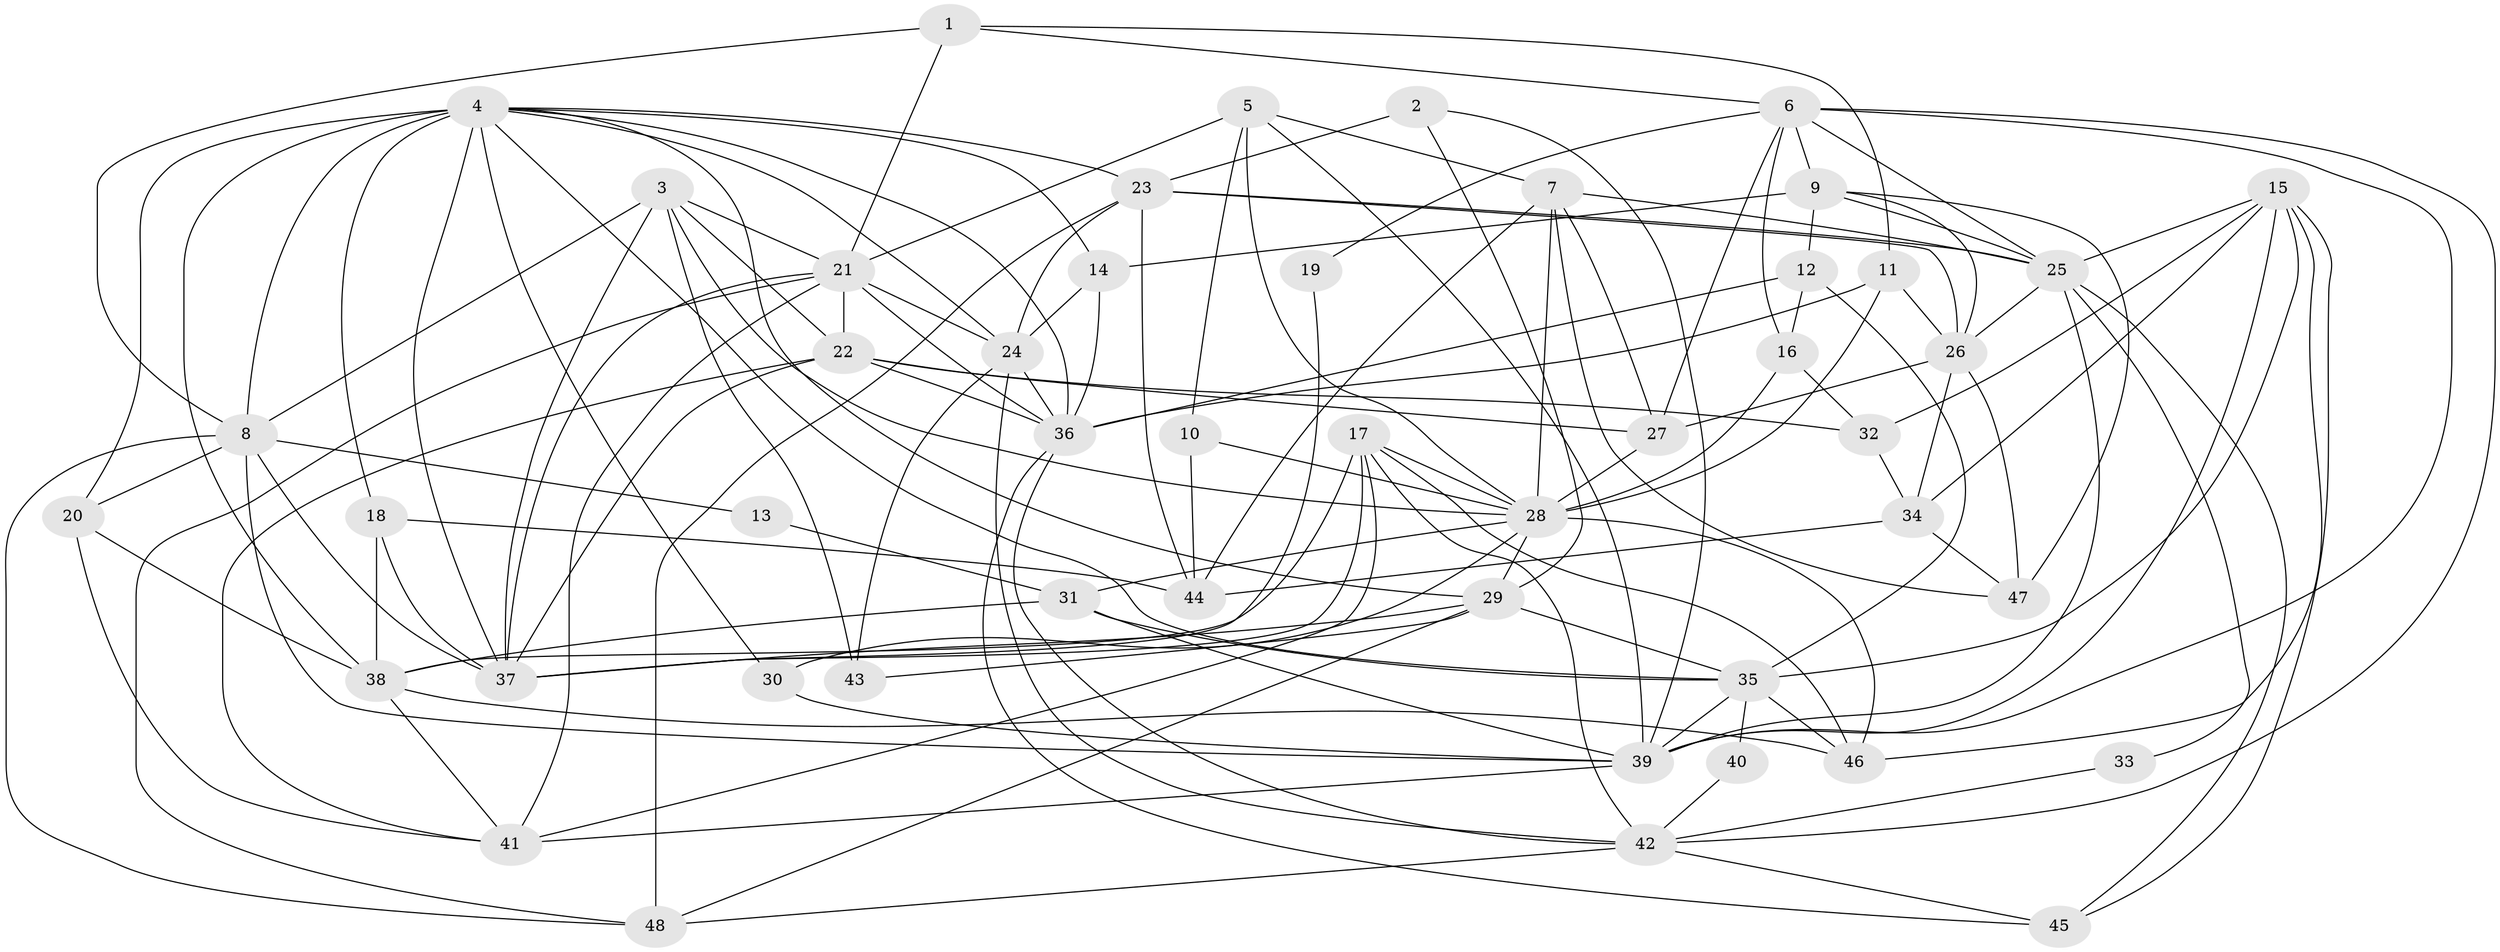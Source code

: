 // original degree distribution, {5: 0.1875, 3: 0.20833333333333334, 4: 0.3541666666666667, 7: 0.041666666666666664, 2: 0.14583333333333334, 8: 0.03125, 6: 0.03125}
// Generated by graph-tools (version 1.1) at 2025/50/03/09/25 03:50:09]
// undirected, 48 vertices, 138 edges
graph export_dot {
graph [start="1"]
  node [color=gray90,style=filled];
  1;
  2;
  3;
  4;
  5;
  6;
  7;
  8;
  9;
  10;
  11;
  12;
  13;
  14;
  15;
  16;
  17;
  18;
  19;
  20;
  21;
  22;
  23;
  24;
  25;
  26;
  27;
  28;
  29;
  30;
  31;
  32;
  33;
  34;
  35;
  36;
  37;
  38;
  39;
  40;
  41;
  42;
  43;
  44;
  45;
  46;
  47;
  48;
  1 -- 6 [weight=1.0];
  1 -- 8 [weight=1.0];
  1 -- 11 [weight=1.0];
  1 -- 21 [weight=2.0];
  2 -- 23 [weight=1.0];
  2 -- 29 [weight=1.0];
  2 -- 39 [weight=1.0];
  3 -- 8 [weight=1.0];
  3 -- 21 [weight=1.0];
  3 -- 22 [weight=1.0];
  3 -- 28 [weight=1.0];
  3 -- 37 [weight=1.0];
  3 -- 43 [weight=1.0];
  4 -- 8 [weight=1.0];
  4 -- 14 [weight=1.0];
  4 -- 18 [weight=1.0];
  4 -- 20 [weight=1.0];
  4 -- 23 [weight=1.0];
  4 -- 24 [weight=1.0];
  4 -- 29 [weight=1.0];
  4 -- 30 [weight=1.0];
  4 -- 35 [weight=1.0];
  4 -- 36 [weight=1.0];
  4 -- 37 [weight=1.0];
  4 -- 38 [weight=2.0];
  5 -- 7 [weight=1.0];
  5 -- 10 [weight=1.0];
  5 -- 21 [weight=1.0];
  5 -- 28 [weight=2.0];
  5 -- 39 [weight=1.0];
  6 -- 9 [weight=1.0];
  6 -- 16 [weight=1.0];
  6 -- 19 [weight=1.0];
  6 -- 25 [weight=1.0];
  6 -- 27 [weight=1.0];
  6 -- 39 [weight=1.0];
  6 -- 42 [weight=1.0];
  7 -- 25 [weight=1.0];
  7 -- 27 [weight=1.0];
  7 -- 28 [weight=1.0];
  7 -- 44 [weight=1.0];
  7 -- 47 [weight=1.0];
  8 -- 13 [weight=1.0];
  8 -- 20 [weight=1.0];
  8 -- 37 [weight=1.0];
  8 -- 39 [weight=1.0];
  8 -- 48 [weight=1.0];
  9 -- 12 [weight=1.0];
  9 -- 14 [weight=1.0];
  9 -- 25 [weight=1.0];
  9 -- 26 [weight=1.0];
  9 -- 47 [weight=1.0];
  10 -- 28 [weight=1.0];
  10 -- 44 [weight=1.0];
  11 -- 26 [weight=1.0];
  11 -- 28 [weight=1.0];
  11 -- 36 [weight=1.0];
  12 -- 16 [weight=1.0];
  12 -- 35 [weight=1.0];
  12 -- 36 [weight=1.0];
  13 -- 31 [weight=1.0];
  14 -- 24 [weight=1.0];
  14 -- 36 [weight=1.0];
  15 -- 25 [weight=1.0];
  15 -- 32 [weight=1.0];
  15 -- 34 [weight=1.0];
  15 -- 35 [weight=1.0];
  15 -- 39 [weight=1.0];
  15 -- 45 [weight=1.0];
  15 -- 46 [weight=1.0];
  16 -- 28 [weight=1.0];
  16 -- 32 [weight=1.0];
  17 -- 28 [weight=1.0];
  17 -- 37 [weight=1.0];
  17 -- 38 [weight=1.0];
  17 -- 41 [weight=1.0];
  17 -- 42 [weight=1.0];
  17 -- 46 [weight=1.0];
  18 -- 37 [weight=1.0];
  18 -- 38 [weight=1.0];
  18 -- 44 [weight=1.0];
  19 -- 37 [weight=1.0];
  20 -- 38 [weight=1.0];
  20 -- 41 [weight=1.0];
  21 -- 22 [weight=1.0];
  21 -- 24 [weight=1.0];
  21 -- 36 [weight=1.0];
  21 -- 37 [weight=1.0];
  21 -- 41 [weight=1.0];
  21 -- 48 [weight=1.0];
  22 -- 27 [weight=1.0];
  22 -- 32 [weight=1.0];
  22 -- 36 [weight=1.0];
  22 -- 37 [weight=1.0];
  22 -- 41 [weight=1.0];
  23 -- 24 [weight=1.0];
  23 -- 25 [weight=1.0];
  23 -- 26 [weight=1.0];
  23 -- 44 [weight=1.0];
  23 -- 48 [weight=1.0];
  24 -- 36 [weight=1.0];
  24 -- 42 [weight=1.0];
  24 -- 43 [weight=1.0];
  25 -- 26 [weight=1.0];
  25 -- 33 [weight=1.0];
  25 -- 39 [weight=1.0];
  25 -- 45 [weight=1.0];
  26 -- 27 [weight=1.0];
  26 -- 34 [weight=1.0];
  26 -- 47 [weight=1.0];
  27 -- 28 [weight=1.0];
  28 -- 29 [weight=1.0];
  28 -- 30 [weight=1.0];
  28 -- 31 [weight=1.0];
  28 -- 46 [weight=1.0];
  29 -- 35 [weight=1.0];
  29 -- 37 [weight=1.0];
  29 -- 43 [weight=1.0];
  29 -- 48 [weight=1.0];
  30 -- 39 [weight=2.0];
  31 -- 35 [weight=1.0];
  31 -- 38 [weight=1.0];
  31 -- 39 [weight=1.0];
  32 -- 34 [weight=1.0];
  33 -- 42 [weight=1.0];
  34 -- 44 [weight=1.0];
  34 -- 47 [weight=1.0];
  35 -- 39 [weight=1.0];
  35 -- 40 [weight=1.0];
  35 -- 46 [weight=1.0];
  36 -- 42 [weight=1.0];
  36 -- 45 [weight=1.0];
  38 -- 41 [weight=1.0];
  38 -- 46 [weight=1.0];
  39 -- 41 [weight=1.0];
  40 -- 42 [weight=1.0];
  42 -- 45 [weight=1.0];
  42 -- 48 [weight=1.0];
}
